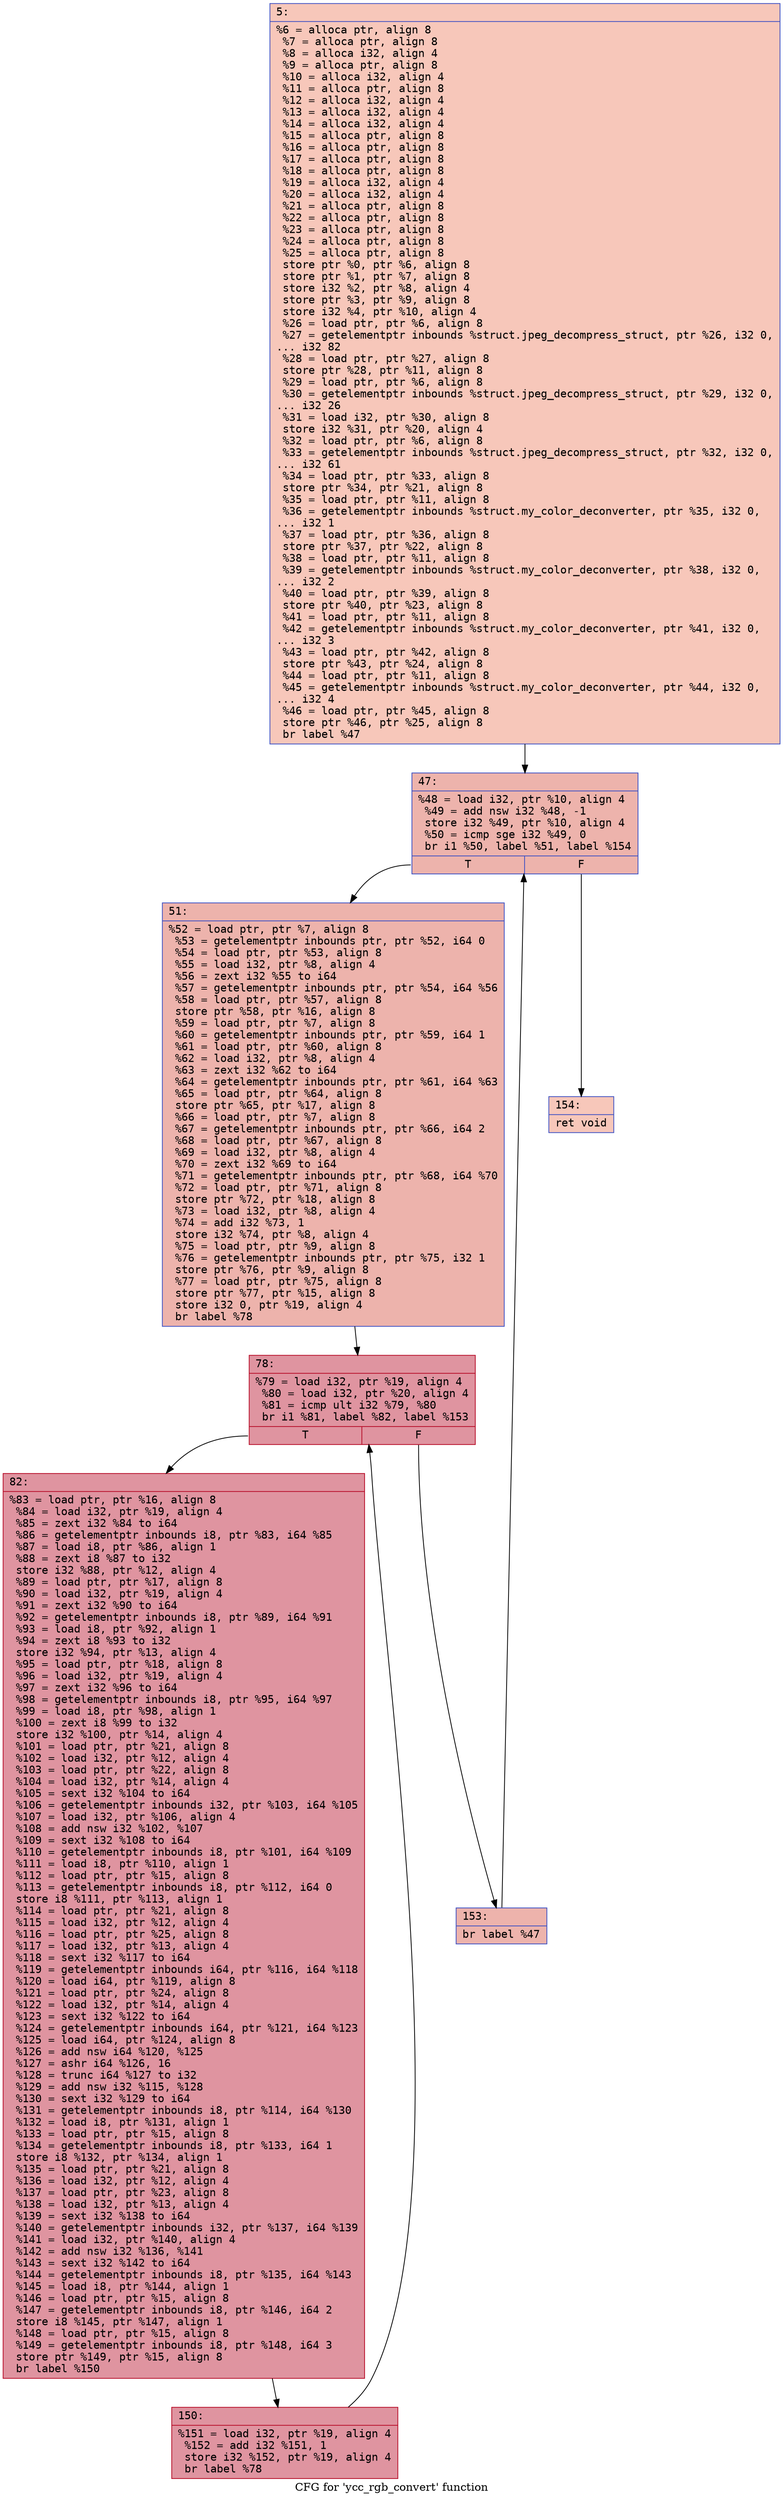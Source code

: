 digraph "CFG for 'ycc_rgb_convert' function" {
	label="CFG for 'ycc_rgb_convert' function";

	Node0x6000020d2e40 [shape=record,color="#3d50c3ff", style=filled, fillcolor="#ec7f6370" fontname="Courier",label="{5:\l|  %6 = alloca ptr, align 8\l  %7 = alloca ptr, align 8\l  %8 = alloca i32, align 4\l  %9 = alloca ptr, align 8\l  %10 = alloca i32, align 4\l  %11 = alloca ptr, align 8\l  %12 = alloca i32, align 4\l  %13 = alloca i32, align 4\l  %14 = alloca i32, align 4\l  %15 = alloca ptr, align 8\l  %16 = alloca ptr, align 8\l  %17 = alloca ptr, align 8\l  %18 = alloca ptr, align 8\l  %19 = alloca i32, align 4\l  %20 = alloca i32, align 4\l  %21 = alloca ptr, align 8\l  %22 = alloca ptr, align 8\l  %23 = alloca ptr, align 8\l  %24 = alloca ptr, align 8\l  %25 = alloca ptr, align 8\l  store ptr %0, ptr %6, align 8\l  store ptr %1, ptr %7, align 8\l  store i32 %2, ptr %8, align 4\l  store ptr %3, ptr %9, align 8\l  store i32 %4, ptr %10, align 4\l  %26 = load ptr, ptr %6, align 8\l  %27 = getelementptr inbounds %struct.jpeg_decompress_struct, ptr %26, i32 0,\l... i32 82\l  %28 = load ptr, ptr %27, align 8\l  store ptr %28, ptr %11, align 8\l  %29 = load ptr, ptr %6, align 8\l  %30 = getelementptr inbounds %struct.jpeg_decompress_struct, ptr %29, i32 0,\l... i32 26\l  %31 = load i32, ptr %30, align 8\l  store i32 %31, ptr %20, align 4\l  %32 = load ptr, ptr %6, align 8\l  %33 = getelementptr inbounds %struct.jpeg_decompress_struct, ptr %32, i32 0,\l... i32 61\l  %34 = load ptr, ptr %33, align 8\l  store ptr %34, ptr %21, align 8\l  %35 = load ptr, ptr %11, align 8\l  %36 = getelementptr inbounds %struct.my_color_deconverter, ptr %35, i32 0,\l... i32 1\l  %37 = load ptr, ptr %36, align 8\l  store ptr %37, ptr %22, align 8\l  %38 = load ptr, ptr %11, align 8\l  %39 = getelementptr inbounds %struct.my_color_deconverter, ptr %38, i32 0,\l... i32 2\l  %40 = load ptr, ptr %39, align 8\l  store ptr %40, ptr %23, align 8\l  %41 = load ptr, ptr %11, align 8\l  %42 = getelementptr inbounds %struct.my_color_deconverter, ptr %41, i32 0,\l... i32 3\l  %43 = load ptr, ptr %42, align 8\l  store ptr %43, ptr %24, align 8\l  %44 = load ptr, ptr %11, align 8\l  %45 = getelementptr inbounds %struct.my_color_deconverter, ptr %44, i32 0,\l... i32 4\l  %46 = load ptr, ptr %45, align 8\l  store ptr %46, ptr %25, align 8\l  br label %47\l}"];
	Node0x6000020d2e40 -> Node0x6000020d2e90[tooltip="5 -> 47\nProbability 100.00%" ];
	Node0x6000020d2e90 [shape=record,color="#3d50c3ff", style=filled, fillcolor="#d6524470" fontname="Courier",label="{47:\l|  %48 = load i32, ptr %10, align 4\l  %49 = add nsw i32 %48, -1\l  store i32 %49, ptr %10, align 4\l  %50 = icmp sge i32 %49, 0\l  br i1 %50, label %51, label %154\l|{<s0>T|<s1>F}}"];
	Node0x6000020d2e90:s0 -> Node0x6000020d2ee0[tooltip="47 -> 51\nProbability 96.88%" ];
	Node0x6000020d2e90:s1 -> Node0x6000020d3070[tooltip="47 -> 154\nProbability 3.12%" ];
	Node0x6000020d2ee0 [shape=record,color="#3d50c3ff", style=filled, fillcolor="#d6524470" fontname="Courier",label="{51:\l|  %52 = load ptr, ptr %7, align 8\l  %53 = getelementptr inbounds ptr, ptr %52, i64 0\l  %54 = load ptr, ptr %53, align 8\l  %55 = load i32, ptr %8, align 4\l  %56 = zext i32 %55 to i64\l  %57 = getelementptr inbounds ptr, ptr %54, i64 %56\l  %58 = load ptr, ptr %57, align 8\l  store ptr %58, ptr %16, align 8\l  %59 = load ptr, ptr %7, align 8\l  %60 = getelementptr inbounds ptr, ptr %59, i64 1\l  %61 = load ptr, ptr %60, align 8\l  %62 = load i32, ptr %8, align 4\l  %63 = zext i32 %62 to i64\l  %64 = getelementptr inbounds ptr, ptr %61, i64 %63\l  %65 = load ptr, ptr %64, align 8\l  store ptr %65, ptr %17, align 8\l  %66 = load ptr, ptr %7, align 8\l  %67 = getelementptr inbounds ptr, ptr %66, i64 2\l  %68 = load ptr, ptr %67, align 8\l  %69 = load i32, ptr %8, align 4\l  %70 = zext i32 %69 to i64\l  %71 = getelementptr inbounds ptr, ptr %68, i64 %70\l  %72 = load ptr, ptr %71, align 8\l  store ptr %72, ptr %18, align 8\l  %73 = load i32, ptr %8, align 4\l  %74 = add i32 %73, 1\l  store i32 %74, ptr %8, align 4\l  %75 = load ptr, ptr %9, align 8\l  %76 = getelementptr inbounds ptr, ptr %75, i32 1\l  store ptr %76, ptr %9, align 8\l  %77 = load ptr, ptr %75, align 8\l  store ptr %77, ptr %15, align 8\l  store i32 0, ptr %19, align 4\l  br label %78\l}"];
	Node0x6000020d2ee0 -> Node0x6000020d2f30[tooltip="51 -> 78\nProbability 100.00%" ];
	Node0x6000020d2f30 [shape=record,color="#b70d28ff", style=filled, fillcolor="#b70d2870" fontname="Courier",label="{78:\l|  %79 = load i32, ptr %19, align 4\l  %80 = load i32, ptr %20, align 4\l  %81 = icmp ult i32 %79, %80\l  br i1 %81, label %82, label %153\l|{<s0>T|<s1>F}}"];
	Node0x6000020d2f30:s0 -> Node0x6000020d2f80[tooltip="78 -> 82\nProbability 96.88%" ];
	Node0x6000020d2f30:s1 -> Node0x6000020d3020[tooltip="78 -> 153\nProbability 3.12%" ];
	Node0x6000020d2f80 [shape=record,color="#b70d28ff", style=filled, fillcolor="#b70d2870" fontname="Courier",label="{82:\l|  %83 = load ptr, ptr %16, align 8\l  %84 = load i32, ptr %19, align 4\l  %85 = zext i32 %84 to i64\l  %86 = getelementptr inbounds i8, ptr %83, i64 %85\l  %87 = load i8, ptr %86, align 1\l  %88 = zext i8 %87 to i32\l  store i32 %88, ptr %12, align 4\l  %89 = load ptr, ptr %17, align 8\l  %90 = load i32, ptr %19, align 4\l  %91 = zext i32 %90 to i64\l  %92 = getelementptr inbounds i8, ptr %89, i64 %91\l  %93 = load i8, ptr %92, align 1\l  %94 = zext i8 %93 to i32\l  store i32 %94, ptr %13, align 4\l  %95 = load ptr, ptr %18, align 8\l  %96 = load i32, ptr %19, align 4\l  %97 = zext i32 %96 to i64\l  %98 = getelementptr inbounds i8, ptr %95, i64 %97\l  %99 = load i8, ptr %98, align 1\l  %100 = zext i8 %99 to i32\l  store i32 %100, ptr %14, align 4\l  %101 = load ptr, ptr %21, align 8\l  %102 = load i32, ptr %12, align 4\l  %103 = load ptr, ptr %22, align 8\l  %104 = load i32, ptr %14, align 4\l  %105 = sext i32 %104 to i64\l  %106 = getelementptr inbounds i32, ptr %103, i64 %105\l  %107 = load i32, ptr %106, align 4\l  %108 = add nsw i32 %102, %107\l  %109 = sext i32 %108 to i64\l  %110 = getelementptr inbounds i8, ptr %101, i64 %109\l  %111 = load i8, ptr %110, align 1\l  %112 = load ptr, ptr %15, align 8\l  %113 = getelementptr inbounds i8, ptr %112, i64 0\l  store i8 %111, ptr %113, align 1\l  %114 = load ptr, ptr %21, align 8\l  %115 = load i32, ptr %12, align 4\l  %116 = load ptr, ptr %25, align 8\l  %117 = load i32, ptr %13, align 4\l  %118 = sext i32 %117 to i64\l  %119 = getelementptr inbounds i64, ptr %116, i64 %118\l  %120 = load i64, ptr %119, align 8\l  %121 = load ptr, ptr %24, align 8\l  %122 = load i32, ptr %14, align 4\l  %123 = sext i32 %122 to i64\l  %124 = getelementptr inbounds i64, ptr %121, i64 %123\l  %125 = load i64, ptr %124, align 8\l  %126 = add nsw i64 %120, %125\l  %127 = ashr i64 %126, 16\l  %128 = trunc i64 %127 to i32\l  %129 = add nsw i32 %115, %128\l  %130 = sext i32 %129 to i64\l  %131 = getelementptr inbounds i8, ptr %114, i64 %130\l  %132 = load i8, ptr %131, align 1\l  %133 = load ptr, ptr %15, align 8\l  %134 = getelementptr inbounds i8, ptr %133, i64 1\l  store i8 %132, ptr %134, align 1\l  %135 = load ptr, ptr %21, align 8\l  %136 = load i32, ptr %12, align 4\l  %137 = load ptr, ptr %23, align 8\l  %138 = load i32, ptr %13, align 4\l  %139 = sext i32 %138 to i64\l  %140 = getelementptr inbounds i32, ptr %137, i64 %139\l  %141 = load i32, ptr %140, align 4\l  %142 = add nsw i32 %136, %141\l  %143 = sext i32 %142 to i64\l  %144 = getelementptr inbounds i8, ptr %135, i64 %143\l  %145 = load i8, ptr %144, align 1\l  %146 = load ptr, ptr %15, align 8\l  %147 = getelementptr inbounds i8, ptr %146, i64 2\l  store i8 %145, ptr %147, align 1\l  %148 = load ptr, ptr %15, align 8\l  %149 = getelementptr inbounds i8, ptr %148, i64 3\l  store ptr %149, ptr %15, align 8\l  br label %150\l}"];
	Node0x6000020d2f80 -> Node0x6000020d2fd0[tooltip="82 -> 150\nProbability 100.00%" ];
	Node0x6000020d2fd0 [shape=record,color="#b70d28ff", style=filled, fillcolor="#b70d2870" fontname="Courier",label="{150:\l|  %151 = load i32, ptr %19, align 4\l  %152 = add i32 %151, 1\l  store i32 %152, ptr %19, align 4\l  br label %78\l}"];
	Node0x6000020d2fd0 -> Node0x6000020d2f30[tooltip="150 -> 78\nProbability 100.00%" ];
	Node0x6000020d3020 [shape=record,color="#3d50c3ff", style=filled, fillcolor="#d6524470" fontname="Courier",label="{153:\l|  br label %47\l}"];
	Node0x6000020d3020 -> Node0x6000020d2e90[tooltip="153 -> 47\nProbability 100.00%" ];
	Node0x6000020d3070 [shape=record,color="#3d50c3ff", style=filled, fillcolor="#ec7f6370" fontname="Courier",label="{154:\l|  ret void\l}"];
}

